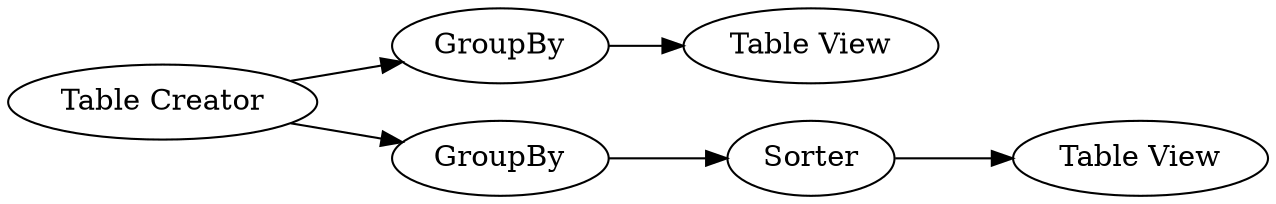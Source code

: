digraph {
	"5085709240701483058_6" [label="Table View"]
	"5085709240701483058_4" [label=Sorter]
	"5085709240701483058_3" [label=GroupBy]
	"5085709240701483058_7" [label="Table View"]
	"5085709240701483058_1" [label=GroupBy]
	"5085709240701483058_2" [label="Table Creator"]
	"5085709240701483058_2" -> "5085709240701483058_3"
	"5085709240701483058_3" -> "5085709240701483058_7"
	"5085709240701483058_1" -> "5085709240701483058_4"
	"5085709240701483058_4" -> "5085709240701483058_6"
	"5085709240701483058_2" -> "5085709240701483058_1"
	rankdir=LR
}

